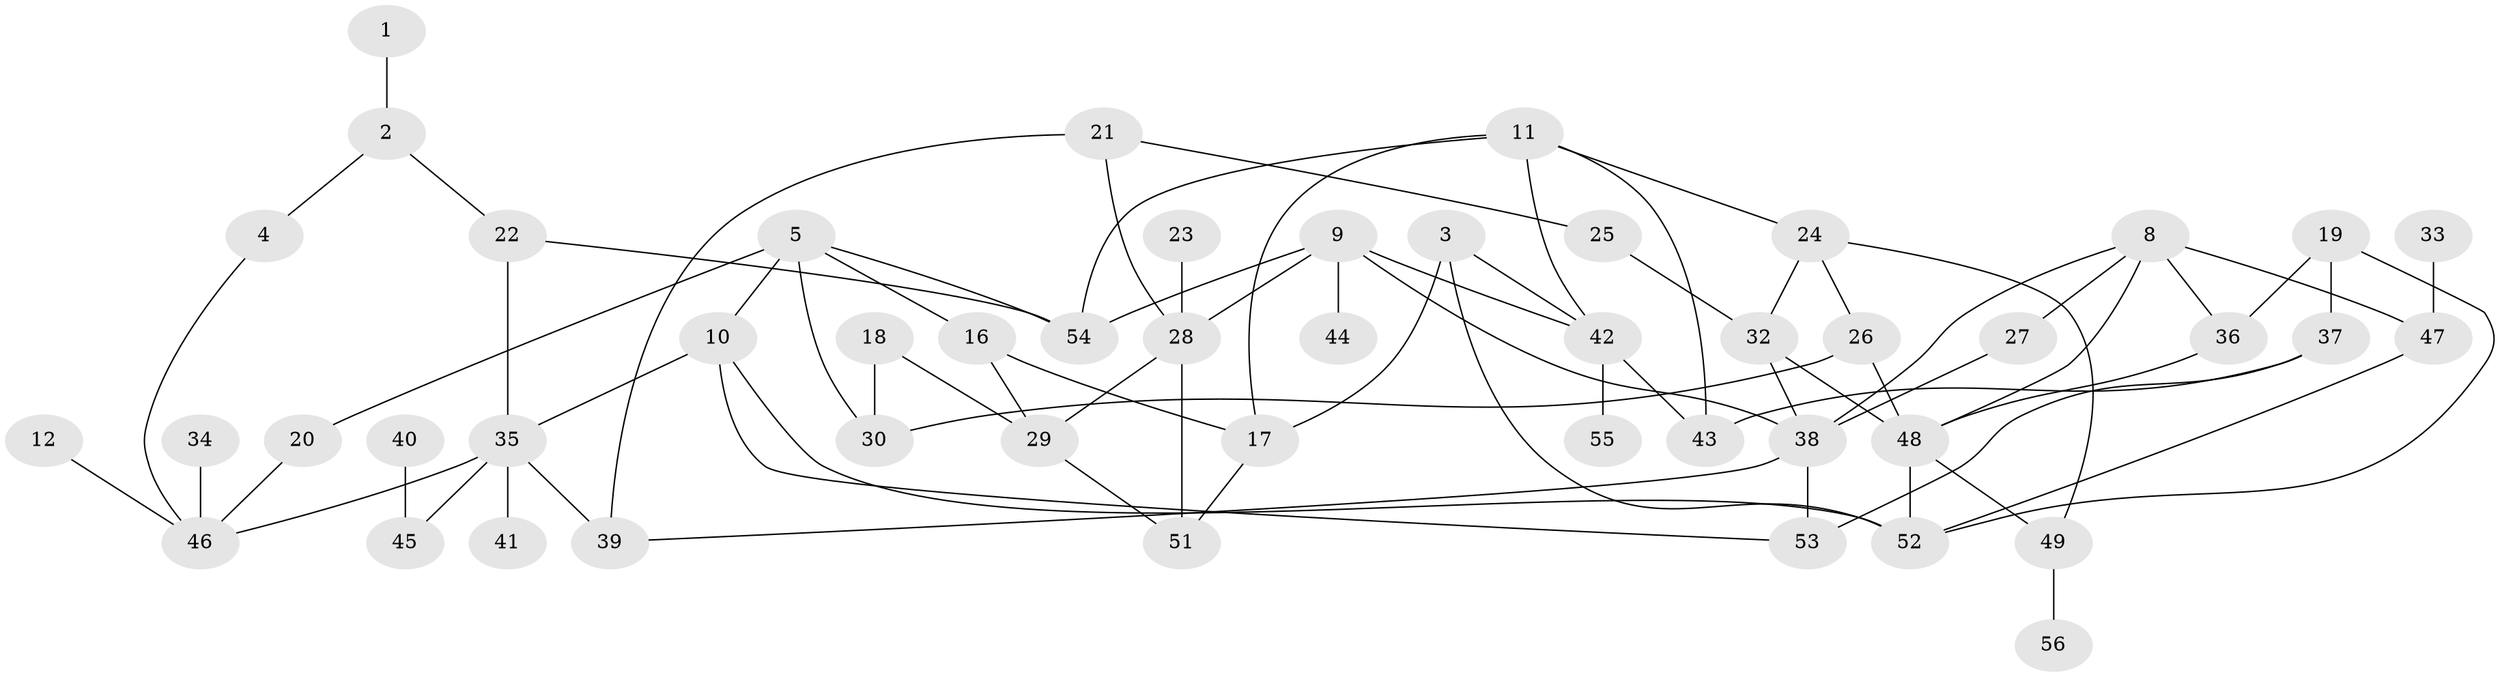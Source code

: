 // original degree distribution, {1: 0.16455696202531644, 3: 0.25316455696202533, 6: 0.02531645569620253, 5: 0.0759493670886076, 2: 0.24050632911392406, 4: 0.13924050632911392, 0: 0.08860759493670886, 7: 0.012658227848101266}
// Generated by graph-tools (version 1.1) at 2025/35/03/04/25 23:35:57]
// undirected, 49 vertices, 76 edges
graph export_dot {
  node [color=gray90,style=filled];
  1;
  2;
  3;
  4;
  5;
  8;
  9;
  10;
  11;
  12;
  16;
  17;
  18;
  19;
  20;
  21;
  22;
  23;
  24;
  25;
  26;
  27;
  28;
  29;
  30;
  32;
  33;
  34;
  35;
  36;
  37;
  38;
  39;
  40;
  41;
  42;
  43;
  44;
  45;
  46;
  47;
  48;
  49;
  51;
  52;
  53;
  54;
  55;
  56;
  1 -- 2 [weight=1.0];
  2 -- 4 [weight=1.0];
  2 -- 22 [weight=1.0];
  3 -- 17 [weight=1.0];
  3 -- 42 [weight=1.0];
  3 -- 52 [weight=1.0];
  4 -- 46 [weight=1.0];
  5 -- 10 [weight=1.0];
  5 -- 16 [weight=1.0];
  5 -- 20 [weight=1.0];
  5 -- 30 [weight=1.0];
  5 -- 54 [weight=1.0];
  8 -- 27 [weight=1.0];
  8 -- 36 [weight=1.0];
  8 -- 38 [weight=1.0];
  8 -- 47 [weight=1.0];
  8 -- 48 [weight=1.0];
  9 -- 28 [weight=2.0];
  9 -- 38 [weight=1.0];
  9 -- 42 [weight=1.0];
  9 -- 44 [weight=1.0];
  9 -- 54 [weight=1.0];
  10 -- 35 [weight=1.0];
  10 -- 52 [weight=1.0];
  10 -- 53 [weight=1.0];
  11 -- 17 [weight=1.0];
  11 -- 24 [weight=1.0];
  11 -- 42 [weight=1.0];
  11 -- 43 [weight=1.0];
  11 -- 54 [weight=1.0];
  12 -- 46 [weight=1.0];
  16 -- 17 [weight=1.0];
  16 -- 29 [weight=1.0];
  17 -- 51 [weight=1.0];
  18 -- 29 [weight=1.0];
  18 -- 30 [weight=1.0];
  19 -- 36 [weight=1.0];
  19 -- 37 [weight=1.0];
  19 -- 52 [weight=1.0];
  20 -- 46 [weight=1.0];
  21 -- 25 [weight=1.0];
  21 -- 28 [weight=1.0];
  21 -- 39 [weight=1.0];
  22 -- 35 [weight=1.0];
  22 -- 54 [weight=1.0];
  23 -- 28 [weight=1.0];
  24 -- 26 [weight=1.0];
  24 -- 32 [weight=1.0];
  24 -- 49 [weight=1.0];
  25 -- 32 [weight=1.0];
  26 -- 30 [weight=1.0];
  26 -- 48 [weight=1.0];
  27 -- 38 [weight=2.0];
  28 -- 29 [weight=1.0];
  28 -- 51 [weight=1.0];
  29 -- 51 [weight=1.0];
  32 -- 38 [weight=1.0];
  32 -- 48 [weight=1.0];
  33 -- 47 [weight=1.0];
  34 -- 46 [weight=1.0];
  35 -- 39 [weight=1.0];
  35 -- 41 [weight=1.0];
  35 -- 45 [weight=1.0];
  35 -- 46 [weight=1.0];
  36 -- 48 [weight=1.0];
  37 -- 43 [weight=1.0];
  37 -- 53 [weight=2.0];
  38 -- 39 [weight=1.0];
  38 -- 53 [weight=1.0];
  40 -- 45 [weight=1.0];
  42 -- 43 [weight=1.0];
  42 -- 55 [weight=1.0];
  47 -- 52 [weight=1.0];
  48 -- 49 [weight=1.0];
  48 -- 52 [weight=1.0];
  49 -- 56 [weight=1.0];
}
